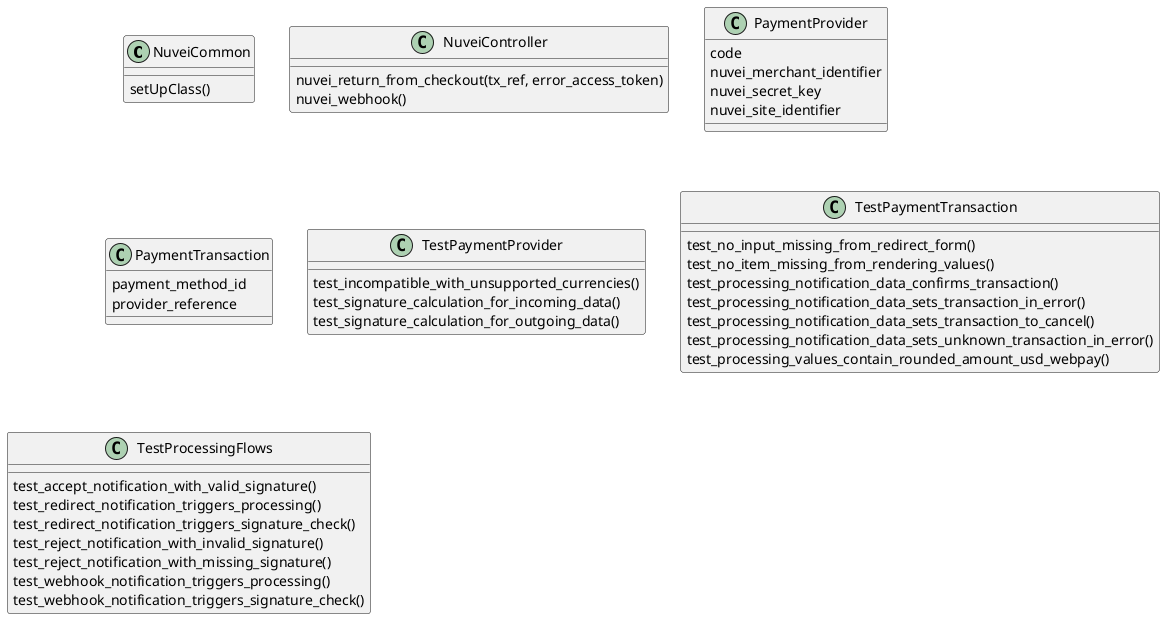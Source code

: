 @startuml classes_payment_nuvei
set namespaceSeparator none
class "NuveiCommon" as odoo_src.odoo.addons.payment_nuvei.tests.common.NuveiCommon {
  setUpClass()
}
class "NuveiController" as odoo_src.odoo.addons.payment_nuvei.controllers.main.NuveiController {
  nuvei_return_from_checkout(tx_ref, error_access_token)
  nuvei_webhook()
}
class "PaymentProvider" as odoo_src.odoo.addons.payment_nuvei.models.payment_provider.PaymentProvider {
  code
  nuvei_merchant_identifier
  nuvei_secret_key
  nuvei_site_identifier
}
class "PaymentTransaction" as odoo_src.odoo.addons.payment_nuvei.models.payment_transaction.PaymentTransaction {
  payment_method_id
  provider_reference
}
class "TestPaymentProvider" as odoo_src.odoo.addons.payment_nuvei.tests.test_payment_provider.TestPaymentProvider {
  test_incompatible_with_unsupported_currencies()
  test_signature_calculation_for_incoming_data()
  test_signature_calculation_for_outgoing_data()
}
class "TestPaymentTransaction" as odoo_src.odoo.addons.payment_nuvei.tests.test_payment_transaction.TestPaymentTransaction {
  test_no_input_missing_from_redirect_form()
  test_no_item_missing_from_rendering_values()
  test_processing_notification_data_confirms_transaction()
  test_processing_notification_data_sets_transaction_in_error()
  test_processing_notification_data_sets_transaction_to_cancel()
  test_processing_notification_data_sets_unknown_transaction_in_error()
  test_processing_values_contain_rounded_amount_usd_webpay()
}
class "TestProcessingFlows" as odoo_src.odoo.addons.payment_nuvei.tests.test_processing_flows.TestProcessingFlows {
  test_accept_notification_with_valid_signature()
  test_redirect_notification_triggers_processing()
  test_redirect_notification_triggers_signature_check()
  test_reject_notification_with_invalid_signature()
  test_reject_notification_with_missing_signature()
  test_webhook_notification_triggers_processing()
  test_webhook_notification_triggers_signature_check()
}
@enduml
